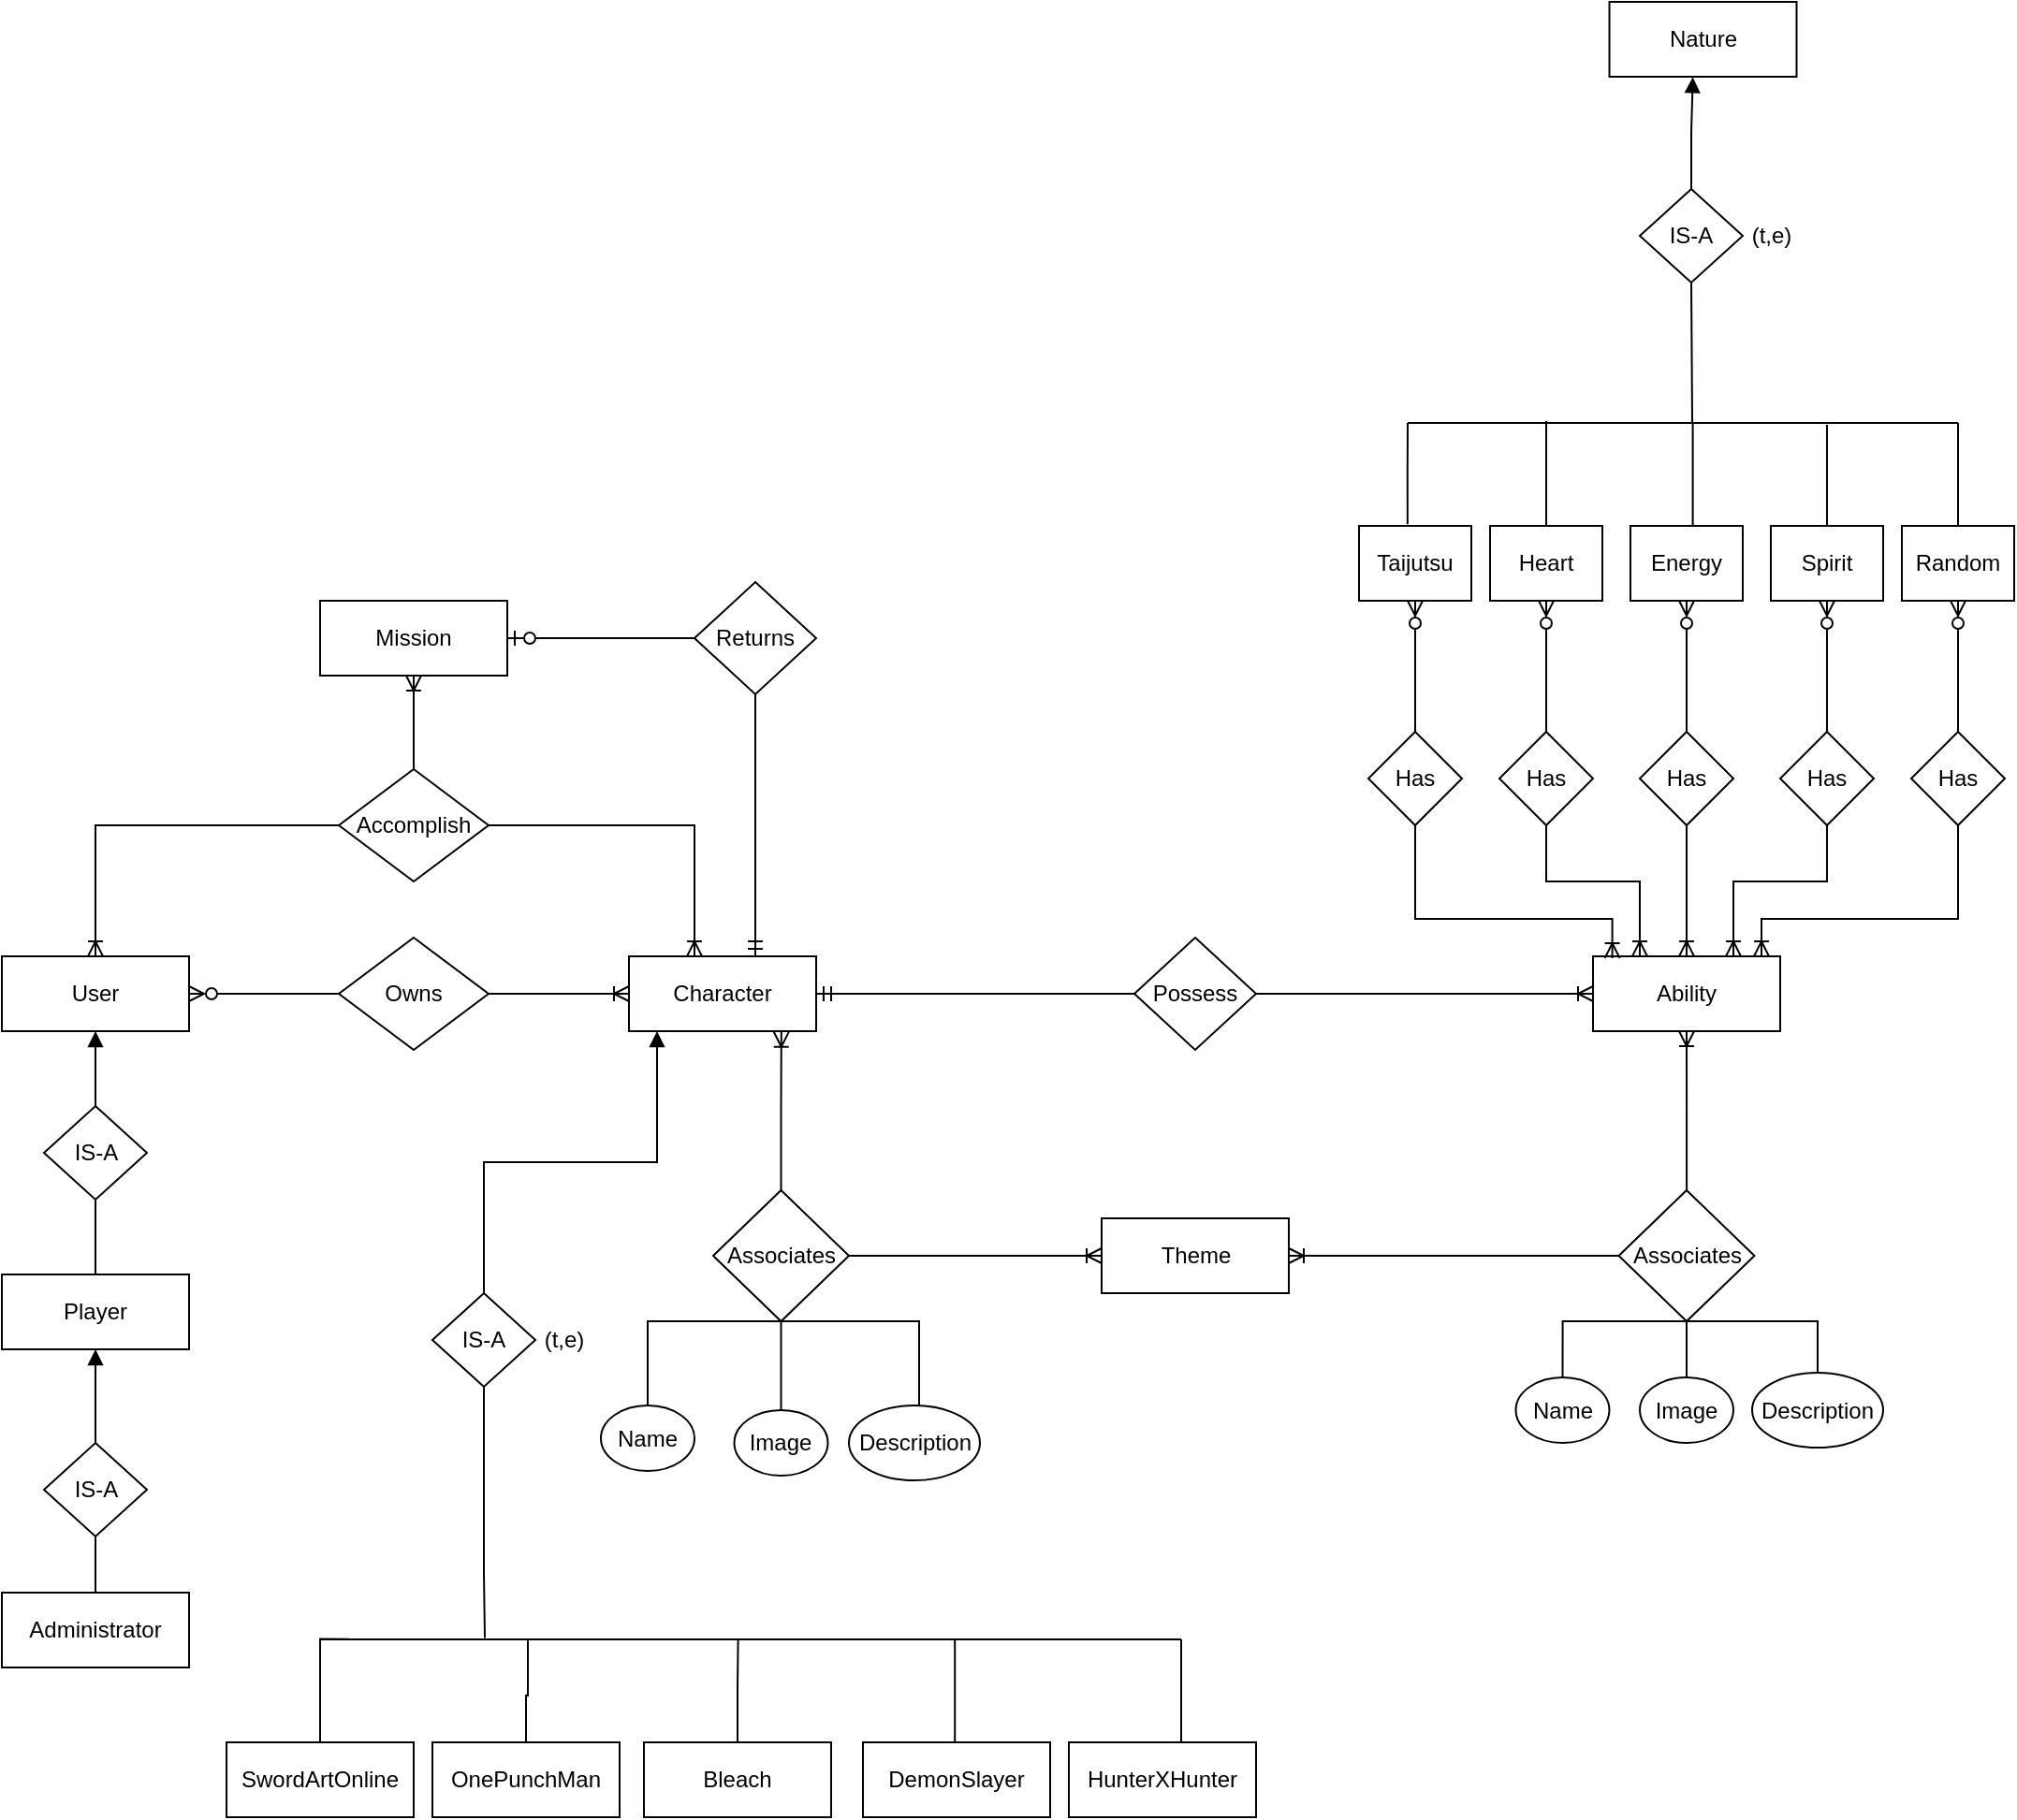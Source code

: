 <mxfile version="18.0.2" type="device"><diagram id="R2lEEEUBdFMjLlhIrx00" name="Page-1"><mxGraphModel dx="1730" dy="2052" grid="1" gridSize="10" guides="1" tooltips="1" connect="1" arrows="1" fold="1" page="1" pageScale="1" pageWidth="850" pageHeight="1100" math="0" shadow="0" extFonts="Permanent Marker^https://fonts.googleapis.com/css?family=Permanent+Marker"><root><mxCell id="0"/><mxCell id="1" parent="0"/><mxCell id="jl716KRiWDdG-SKjD-RN-21" style="edgeStyle=orthogonalEdgeStyle;rounded=0;orthogonalLoop=1;jettySize=auto;html=1;entryX=0;entryY=0.5;entryDx=0;entryDy=0;startArrow=ERzeroToOne;startFill=0;endArrow=none;endFill=0;" edge="1" parent="1" source="jl716KRiWDdG-SKjD-RN-1" target="jl716KRiWDdG-SKjD-RN-18"><mxGeometry relative="1" as="geometry"/></mxCell><mxCell id="jl716KRiWDdG-SKjD-RN-1" value="Mission" style="whiteSpace=wrap;html=1;align=center;" vertex="1" parent="1"><mxGeometry x="260" y="50" width="100" height="40" as="geometry"/></mxCell><mxCell id="jl716KRiWDdG-SKjD-RN-16" style="edgeStyle=orthogonalEdgeStyle;rounded=0;orthogonalLoop=1;jettySize=auto;html=1;entryX=0;entryY=0.5;entryDx=0;entryDy=0;endArrow=none;endFill=0;startArrow=ERoneToMany;startFill=0;" edge="1" parent="1" source="jl716KRiWDdG-SKjD-RN-2" target="jl716KRiWDdG-SKjD-RN-7"><mxGeometry relative="1" as="geometry"><Array as="points"><mxPoint x="140" y="170"/></Array></mxGeometry></mxCell><mxCell id="jl716KRiWDdG-SKjD-RN-2" value="User" style="whiteSpace=wrap;html=1;align=center;" vertex="1" parent="1"><mxGeometry x="90" y="240" width="100" height="40" as="geometry"/></mxCell><mxCell id="jl716KRiWDdG-SKjD-RN-17" style="edgeStyle=orthogonalEdgeStyle;rounded=0;orthogonalLoop=1;jettySize=auto;html=1;entryX=1;entryY=0.5;entryDx=0;entryDy=0;startArrow=ERoneToMany;startFill=0;endArrow=none;endFill=0;" edge="1" parent="1" source="jl716KRiWDdG-SKjD-RN-3" target="jl716KRiWDdG-SKjD-RN-7"><mxGeometry relative="1" as="geometry"><Array as="points"><mxPoint x="460" y="170"/></Array></mxGeometry></mxCell><mxCell id="jl716KRiWDdG-SKjD-RN-20" style="edgeStyle=orthogonalEdgeStyle;rounded=0;orthogonalLoop=1;jettySize=auto;html=1;entryX=0.5;entryY=1;entryDx=0;entryDy=0;startArrow=ERmandOne;startFill=0;endArrow=none;endFill=0;" edge="1" parent="1" source="jl716KRiWDdG-SKjD-RN-3" target="jl716KRiWDdG-SKjD-RN-18"><mxGeometry relative="1" as="geometry"><Array as="points"><mxPoint x="493" y="170"/></Array></mxGeometry></mxCell><mxCell id="jl716KRiWDdG-SKjD-RN-3" value="Character" style="whiteSpace=wrap;html=1;align=center;" vertex="1" parent="1"><mxGeometry x="425" y="240" width="100" height="40" as="geometry"/></mxCell><mxCell id="jl716KRiWDdG-SKjD-RN-27" style="edgeStyle=orthogonalEdgeStyle;rounded=0;orthogonalLoop=1;jettySize=auto;html=1;entryX=0.5;entryY=1;entryDx=0;entryDy=0;startArrow=none;startFill=0;endArrow=none;endFill=0;" edge="1" parent="1" source="jl716KRiWDdG-SKjD-RN-4" target="jl716KRiWDdG-SKjD-RN-22"><mxGeometry relative="1" as="geometry"/></mxCell><mxCell id="jl716KRiWDdG-SKjD-RN-4" value="Player" style="whiteSpace=wrap;html=1;align=center;" vertex="1" parent="1"><mxGeometry x="90" y="410" width="100" height="40" as="geometry"/></mxCell><mxCell id="jl716KRiWDdG-SKjD-RN-24" style="edgeStyle=orthogonalEdgeStyle;rounded=0;orthogonalLoop=1;jettySize=auto;html=1;entryX=0.5;entryY=1;entryDx=0;entryDy=0;startArrow=none;startFill=0;endArrow=block;endFill=1;exitX=0.5;exitY=0;exitDx=0;exitDy=0;" edge="1" parent="1" source="jl716KRiWDdG-SKjD-RN-25" target="jl716KRiWDdG-SKjD-RN-4"><mxGeometry relative="1" as="geometry"/></mxCell><mxCell id="jl716KRiWDdG-SKjD-RN-26" style="edgeStyle=orthogonalEdgeStyle;rounded=0;orthogonalLoop=1;jettySize=auto;html=1;startArrow=none;startFill=0;endArrow=none;endFill=0;" edge="1" parent="1" source="jl716KRiWDdG-SKjD-RN-5" target="jl716KRiWDdG-SKjD-RN-25"><mxGeometry relative="1" as="geometry"/></mxCell><mxCell id="jl716KRiWDdG-SKjD-RN-5" value="Administrator" style="whiteSpace=wrap;html=1;align=center;" vertex="1" parent="1"><mxGeometry x="90" y="580" width="100" height="40" as="geometry"/></mxCell><mxCell id="jl716KRiWDdG-SKjD-RN-15" style="edgeStyle=orthogonalEdgeStyle;rounded=0;orthogonalLoop=1;jettySize=auto;html=1;entryX=0.5;entryY=1;entryDx=0;entryDy=0;endArrow=ERoneToMany;endFill=0;" edge="1" parent="1" source="jl716KRiWDdG-SKjD-RN-7" target="jl716KRiWDdG-SKjD-RN-1"><mxGeometry relative="1" as="geometry"/></mxCell><mxCell id="jl716KRiWDdG-SKjD-RN-7" value="Accomplish" style="shape=rhombus;perimeter=rhombusPerimeter;whiteSpace=wrap;html=1;align=center;" vertex="1" parent="1"><mxGeometry x="270" y="140" width="80" height="60" as="geometry"/></mxCell><mxCell id="jl716KRiWDdG-SKjD-RN-18" value="Returns" style="shape=rhombus;perimeter=rhombusPerimeter;whiteSpace=wrap;html=1;align=center;" vertex="1" parent="1"><mxGeometry x="460" y="40" width="65" height="60" as="geometry"/></mxCell><mxCell id="jl716KRiWDdG-SKjD-RN-23" style="edgeStyle=orthogonalEdgeStyle;rounded=0;orthogonalLoop=1;jettySize=auto;html=1;entryX=0.5;entryY=1;entryDx=0;entryDy=0;startArrow=none;startFill=0;endArrow=block;endFill=1;" edge="1" parent="1" source="jl716KRiWDdG-SKjD-RN-22" target="jl716KRiWDdG-SKjD-RN-2"><mxGeometry relative="1" as="geometry"/></mxCell><mxCell id="jl716KRiWDdG-SKjD-RN-22" value="IS-A" style="shape=rhombus;perimeter=rhombusPerimeter;whiteSpace=wrap;html=1;align=center;" vertex="1" parent="1"><mxGeometry x="112.5" y="320" width="55" height="50" as="geometry"/></mxCell><mxCell id="jl716KRiWDdG-SKjD-RN-25" value="IS-A" style="shape=rhombus;perimeter=rhombusPerimeter;whiteSpace=wrap;html=1;align=center;" vertex="1" parent="1"><mxGeometry x="112.5" y="500" width="55" height="50" as="geometry"/></mxCell><mxCell id="jl716KRiWDdG-SKjD-RN-29" style="edgeStyle=orthogonalEdgeStyle;rounded=0;orthogonalLoop=1;jettySize=auto;html=1;startArrow=none;startFill=0;endArrow=block;endFill=1;" edge="1" parent="1" source="jl716KRiWDdG-SKjD-RN-28" target="jl716KRiWDdG-SKjD-RN-3"><mxGeometry relative="1" as="geometry"><mxPoint x="390" y="300" as="targetPoint"/><Array as="points"><mxPoint x="347" y="350"/><mxPoint x="440" y="350"/></Array></mxGeometry></mxCell><mxCell id="jl716KRiWDdG-SKjD-RN-55" style="edgeStyle=orthogonalEdgeStyle;rounded=0;orthogonalLoop=1;jettySize=auto;html=1;startArrow=none;startFill=0;endArrow=none;endFill=0;entryX=0.378;entryY=0.416;entryDx=0;entryDy=0;entryPerimeter=0;" edge="1" parent="1" source="jl716KRiWDdG-SKjD-RN-28"><mxGeometry relative="1" as="geometry"><mxPoint x="348.88" y="604.16" as="targetPoint"/><Array as="points"><mxPoint x="348" y="570"/><mxPoint x="348" y="570"/><mxPoint x="348" y="604"/></Array></mxGeometry></mxCell><mxCell id="jl716KRiWDdG-SKjD-RN-28" value="IS-A" style="shape=rhombus;perimeter=rhombusPerimeter;whiteSpace=wrap;html=1;align=center;" vertex="1" parent="1"><mxGeometry x="320" y="420" width="55" height="50" as="geometry"/></mxCell><mxCell id="jl716KRiWDdG-SKjD-RN-37" style="edgeStyle=orthogonalEdgeStyle;rounded=0;orthogonalLoop=1;jettySize=auto;html=1;entryX=0.034;entryY=0.482;entryDx=0;entryDy=0;entryPerimeter=0;startArrow=none;startFill=0;endArrow=none;endFill=0;" edge="1" parent="1" source="jl716KRiWDdG-SKjD-RN-30" target="jl716KRiWDdG-SKjD-RN-36"><mxGeometry relative="1" as="geometry"><Array as="points"><mxPoint x="260" y="605"/></Array></mxGeometry></mxCell><mxCell id="jl716KRiWDdG-SKjD-RN-30" value="SwordArtOnline" style="whiteSpace=wrap;html=1;align=center;" vertex="1" parent="1"><mxGeometry x="210" y="660" width="100" height="40" as="geometry"/></mxCell><mxCell id="jl716KRiWDdG-SKjD-RN-38" style="edgeStyle=orthogonalEdgeStyle;rounded=0;orthogonalLoop=1;jettySize=auto;html=1;entryX=0.256;entryY=0.562;entryDx=0;entryDy=0;entryPerimeter=0;startArrow=none;startFill=0;endArrow=none;endFill=0;" edge="1" parent="1" source="jl716KRiWDdG-SKjD-RN-31"><mxGeometry relative="1" as="geometry"><mxPoint x="370.56" y="605.62" as="targetPoint"/><Array as="points"><mxPoint x="370" y="635"/><mxPoint x="371" y="635"/><mxPoint x="371" y="606"/></Array></mxGeometry></mxCell><mxCell id="jl716KRiWDdG-SKjD-RN-31" value="OnePunchMan" style="whiteSpace=wrap;html=1;align=center;" vertex="1" parent="1"><mxGeometry x="320" y="660" width="100" height="40" as="geometry"/></mxCell><mxCell id="jl716KRiWDdG-SKjD-RN-39" style="edgeStyle=orthogonalEdgeStyle;rounded=0;orthogonalLoop=1;jettySize=auto;html=1;entryX=0.53;entryY=0.482;entryDx=0;entryDy=0;entryPerimeter=0;startArrow=none;startFill=0;endArrow=none;endFill=0;" edge="1" parent="1" source="jl716KRiWDdG-SKjD-RN-32"><mxGeometry relative="1" as="geometry"><mxPoint x="483.3" y="604.82" as="targetPoint"/><Array as="points"><mxPoint x="483" y="630"/><mxPoint x="483" y="630"/></Array></mxGeometry></mxCell><mxCell id="jl716KRiWDdG-SKjD-RN-32" value="Bleach" style="whiteSpace=wrap;html=1;align=center;" vertex="1" parent="1"><mxGeometry x="433" y="660" width="100" height="40" as="geometry"/></mxCell><mxCell id="jl716KRiWDdG-SKjD-RN-42" style="edgeStyle=orthogonalEdgeStyle;rounded=0;orthogonalLoop=1;jettySize=auto;html=1;entryX=0.763;entryY=0.482;entryDx=0;entryDy=0;entryPerimeter=0;startArrow=none;startFill=0;endArrow=none;endFill=0;" edge="1" parent="1" source="jl716KRiWDdG-SKjD-RN-33"><mxGeometry relative="1" as="geometry"><mxPoint x="599.13" y="604.82" as="targetPoint"/><Array as="points"><mxPoint x="600" y="605"/></Array></mxGeometry></mxCell><mxCell id="jl716KRiWDdG-SKjD-RN-33" value="DemonSlayer" style="whiteSpace=wrap;html=1;align=center;" vertex="1" parent="1"><mxGeometry x="550" y="660" width="100" height="40" as="geometry"/></mxCell><mxCell id="jl716KRiWDdG-SKjD-RN-43" style="edgeStyle=orthogonalEdgeStyle;rounded=0;orthogonalLoop=1;jettySize=auto;html=1;startArrow=none;startFill=0;endArrow=none;endFill=0;" edge="1" parent="1" source="jl716KRiWDdG-SKjD-RN-35"><mxGeometry relative="1" as="geometry"><mxPoint x="720" y="605" as="targetPoint"/><Array as="points"><mxPoint x="720" y="620"/><mxPoint x="720" y="620"/></Array></mxGeometry></mxCell><mxCell id="jl716KRiWDdG-SKjD-RN-35" value="HunterXHunter" style="whiteSpace=wrap;html=1;align=center;" vertex="1" parent="1"><mxGeometry x="660" y="660" width="100" height="40" as="geometry"/></mxCell><mxCell id="jl716KRiWDdG-SKjD-RN-36" value="" style="line;strokeWidth=1;rotatable=0;dashed=0;labelPosition=right;align=left;verticalAlign=middle;spacingTop=0;spacingLeft=6;points=[];portConstraint=eastwest;" vertex="1" parent="1"><mxGeometry x="260" y="600" width="460" height="10" as="geometry"/></mxCell><mxCell id="jl716KRiWDdG-SKjD-RN-56" value="Ability" style="whiteSpace=wrap;html=1;align=center;" vertex="1" parent="1"><mxGeometry x="940" y="240" width="100" height="40" as="geometry"/></mxCell><mxCell id="jl716KRiWDdG-SKjD-RN-57" value="Theme" style="whiteSpace=wrap;html=1;align=center;" vertex="1" parent="1"><mxGeometry x="677.5" y="380" width="100" height="40" as="geometry"/></mxCell><mxCell id="jl716KRiWDdG-SKjD-RN-59" style="edgeStyle=orthogonalEdgeStyle;rounded=0;orthogonalLoop=1;jettySize=auto;html=1;entryX=0;entryY=0.5;entryDx=0;entryDy=0;startArrow=none;startFill=0;endArrow=ERoneToMany;endFill=0;" edge="1" parent="1" source="jl716KRiWDdG-SKjD-RN-58" target="jl716KRiWDdG-SKjD-RN-56"><mxGeometry relative="1" as="geometry"/></mxCell><mxCell id="jl716KRiWDdG-SKjD-RN-60" style="edgeStyle=orthogonalEdgeStyle;rounded=0;orthogonalLoop=1;jettySize=auto;html=1;entryX=1;entryY=0.5;entryDx=0;entryDy=0;startArrow=none;startFill=0;endArrow=ERmandOne;endFill=0;" edge="1" parent="1" source="jl716KRiWDdG-SKjD-RN-58" target="jl716KRiWDdG-SKjD-RN-3"><mxGeometry relative="1" as="geometry"/></mxCell><mxCell id="jl716KRiWDdG-SKjD-RN-58" value="Possess" style="shape=rhombus;perimeter=rhombusPerimeter;whiteSpace=wrap;html=1;align=center;" vertex="1" parent="1"><mxGeometry x="695" y="230" width="65" height="60" as="geometry"/></mxCell><mxCell id="jl716KRiWDdG-SKjD-RN-65" style="edgeStyle=orthogonalEdgeStyle;rounded=0;orthogonalLoop=1;jettySize=auto;html=1;entryX=0.5;entryY=1;entryDx=0;entryDy=0;startArrow=none;startFill=0;endArrow=ERoneToMany;endFill=0;" edge="1" parent="1" source="jl716KRiWDdG-SKjD-RN-61" target="jl716KRiWDdG-SKjD-RN-56"><mxGeometry relative="1" as="geometry"/></mxCell><mxCell id="jl716KRiWDdG-SKjD-RN-66" style="edgeStyle=orthogonalEdgeStyle;rounded=0;orthogonalLoop=1;jettySize=auto;html=1;entryX=1;entryY=0.5;entryDx=0;entryDy=0;startArrow=none;startFill=0;endArrow=ERoneToMany;endFill=0;" edge="1" parent="1" source="jl716KRiWDdG-SKjD-RN-61" target="jl716KRiWDdG-SKjD-RN-57"><mxGeometry relative="1" as="geometry"/></mxCell><mxCell id="jl716KRiWDdG-SKjD-RN-61" value="Associates" style="shape=rhombus;perimeter=rhombusPerimeter;whiteSpace=wrap;html=1;align=center;" vertex="1" parent="1"><mxGeometry x="953.75" y="365" width="72.5" height="70" as="geometry"/></mxCell><mxCell id="jl716KRiWDdG-SKjD-RN-69" style="edgeStyle=orthogonalEdgeStyle;rounded=0;orthogonalLoop=1;jettySize=auto;html=1;entryX=0.814;entryY=1.01;entryDx=0;entryDy=0;entryPerimeter=0;startArrow=none;startFill=0;endArrow=ERoneToMany;endFill=0;" edge="1" parent="1" source="jl716KRiWDdG-SKjD-RN-62" target="jl716KRiWDdG-SKjD-RN-3"><mxGeometry relative="1" as="geometry"/></mxCell><mxCell id="jl716KRiWDdG-SKjD-RN-71" style="edgeStyle=orthogonalEdgeStyle;rounded=0;orthogonalLoop=1;jettySize=auto;html=1;entryX=0;entryY=0.5;entryDx=0;entryDy=0;startArrow=none;startFill=0;endArrow=ERoneToMany;endFill=0;" edge="1" parent="1" source="jl716KRiWDdG-SKjD-RN-62" target="jl716KRiWDdG-SKjD-RN-57"><mxGeometry relative="1" as="geometry"/></mxCell><mxCell id="jl716KRiWDdG-SKjD-RN-62" value="Associates" style="shape=rhombus;perimeter=rhombusPerimeter;whiteSpace=wrap;html=1;align=center;" vertex="1" parent="1"><mxGeometry x="470" y="365" width="72.5" height="70" as="geometry"/></mxCell><mxCell id="jl716KRiWDdG-SKjD-RN-83" style="edgeStyle=orthogonalEdgeStyle;rounded=0;orthogonalLoop=1;jettySize=auto;html=1;entryX=0.5;entryY=1;entryDx=0;entryDy=0;startArrow=none;startFill=0;endArrow=none;endFill=0;" edge="1" parent="1" source="jl716KRiWDdG-SKjD-RN-72" target="jl716KRiWDdG-SKjD-RN-61"><mxGeometry relative="1" as="geometry"><Array as="points"><mxPoint x="924" y="435"/></Array></mxGeometry></mxCell><mxCell id="jl716KRiWDdG-SKjD-RN-72" value="Name" style="ellipse;whiteSpace=wrap;html=1;align=center;" vertex="1" parent="1"><mxGeometry x="898.75" y="465" width="50" height="35" as="geometry"/></mxCell><mxCell id="jl716KRiWDdG-SKjD-RN-84" style="edgeStyle=orthogonalEdgeStyle;rounded=0;orthogonalLoop=1;jettySize=auto;html=1;startArrow=none;startFill=0;endArrow=none;endFill=0;entryX=0.5;entryY=1;entryDx=0;entryDy=0;" edge="1" parent="1" source="jl716KRiWDdG-SKjD-RN-73" target="jl716KRiWDdG-SKjD-RN-61"><mxGeometry relative="1" as="geometry"><mxPoint x="1050" y="380" as="targetPoint"/></mxGeometry></mxCell><mxCell id="jl716KRiWDdG-SKjD-RN-73" value="Image" style="ellipse;whiteSpace=wrap;html=1;align=center;" vertex="1" parent="1"><mxGeometry x="965" y="465" width="50" height="35" as="geometry"/></mxCell><mxCell id="jl716KRiWDdG-SKjD-RN-85" style="edgeStyle=orthogonalEdgeStyle;rounded=0;orthogonalLoop=1;jettySize=auto;html=1;startArrow=none;startFill=0;endArrow=none;endFill=0;entryX=0.5;entryY=1;entryDx=0;entryDy=0;" edge="1" parent="1" source="jl716KRiWDdG-SKjD-RN-74" target="jl716KRiWDdG-SKjD-RN-61"><mxGeometry relative="1" as="geometry"><mxPoint x="1020" y="450" as="targetPoint"/><Array as="points"><mxPoint x="1060" y="435"/></Array></mxGeometry></mxCell><mxCell id="jl716KRiWDdG-SKjD-RN-74" value="Description" style="ellipse;whiteSpace=wrap;html=1;align=center;" vertex="1" parent="1"><mxGeometry x="1025" y="462.5" width="70" height="40" as="geometry"/></mxCell><mxCell id="jl716KRiWDdG-SKjD-RN-78" style="edgeStyle=orthogonalEdgeStyle;rounded=0;orthogonalLoop=1;jettySize=auto;html=1;entryX=0.5;entryY=1;entryDx=0;entryDy=0;startArrow=none;startFill=0;endArrow=none;endFill=0;" edge="1" parent="1" source="jl716KRiWDdG-SKjD-RN-75" target="jl716KRiWDdG-SKjD-RN-62"><mxGeometry relative="1" as="geometry"><Array as="points"><mxPoint x="435" y="435"/></Array></mxGeometry></mxCell><mxCell id="jl716KRiWDdG-SKjD-RN-75" value="Name" style="ellipse;whiteSpace=wrap;html=1;align=center;" vertex="1" parent="1"><mxGeometry x="410" y="480" width="50" height="35" as="geometry"/></mxCell><mxCell id="jl716KRiWDdG-SKjD-RN-80" style="edgeStyle=orthogonalEdgeStyle;rounded=0;orthogonalLoop=1;jettySize=auto;html=1;entryX=0.5;entryY=1;entryDx=0;entryDy=0;startArrow=none;startFill=0;endArrow=none;endFill=0;" edge="1" parent="1" source="jl716KRiWDdG-SKjD-RN-76" target="jl716KRiWDdG-SKjD-RN-62"><mxGeometry relative="1" as="geometry"/></mxCell><mxCell id="jl716KRiWDdG-SKjD-RN-76" value="Image" style="ellipse;whiteSpace=wrap;html=1;align=center;" vertex="1" parent="1"><mxGeometry x="481.25" y="482.5" width="50" height="35" as="geometry"/></mxCell><mxCell id="jl716KRiWDdG-SKjD-RN-81" style="edgeStyle=orthogonalEdgeStyle;rounded=0;orthogonalLoop=1;jettySize=auto;html=1;entryX=0.5;entryY=1;entryDx=0;entryDy=0;startArrow=none;startFill=0;endArrow=none;endFill=0;exitX=0.5;exitY=0;exitDx=0;exitDy=0;" edge="1" parent="1" source="jl716KRiWDdG-SKjD-RN-77" target="jl716KRiWDdG-SKjD-RN-62"><mxGeometry relative="1" as="geometry"><Array as="points"><mxPoint x="580" y="480"/><mxPoint x="580" y="435"/></Array></mxGeometry></mxCell><mxCell id="jl716KRiWDdG-SKjD-RN-77" value="Description" style="ellipse;whiteSpace=wrap;html=1;align=center;" vertex="1" parent="1"><mxGeometry x="542.5" y="480" width="70" height="40" as="geometry"/></mxCell><mxCell id="jl716KRiWDdG-SKjD-RN-102" style="edgeStyle=orthogonalEdgeStyle;rounded=0;orthogonalLoop=1;jettySize=auto;html=1;entryX=0.5;entryY=0;entryDx=0;entryDy=0;startArrow=none;startFill=0;endArrow=ERoneToMany;endFill=0;" edge="1" parent="1" source="jl716KRiWDdG-SKjD-RN-88" target="jl716KRiWDdG-SKjD-RN-56"><mxGeometry relative="1" as="geometry"/></mxCell><mxCell id="jl716KRiWDdG-SKjD-RN-116" style="edgeStyle=orthogonalEdgeStyle;rounded=0;orthogonalLoop=1;jettySize=auto;html=1;startArrow=none;startFill=0;endArrow=ERzeroToMany;endFill=0;" edge="1" parent="1" source="jl716KRiWDdG-SKjD-RN-88"><mxGeometry relative="1" as="geometry"><mxPoint x="990" y="50" as="targetPoint"/></mxGeometry></mxCell><mxCell id="jl716KRiWDdG-SKjD-RN-88" value="Has" style="shape=rhombus;perimeter=rhombusPerimeter;whiteSpace=wrap;html=1;align=center;" vertex="1" parent="1"><mxGeometry x="965" y="120" width="50" height="50" as="geometry"/></mxCell><mxCell id="jl716KRiWDdG-SKjD-RN-103" style="edgeStyle=orthogonalEdgeStyle;rounded=0;orthogonalLoop=1;jettySize=auto;html=1;entryX=0.75;entryY=0;entryDx=0;entryDy=0;startArrow=none;startFill=0;endArrow=ERoneToMany;endFill=0;exitX=0.5;exitY=1;exitDx=0;exitDy=0;" edge="1" parent="1" source="jl716KRiWDdG-SKjD-RN-89" target="jl716KRiWDdG-SKjD-RN-56"><mxGeometry relative="1" as="geometry"><Array as="points"><mxPoint x="1065" y="200"/><mxPoint x="1015" y="200"/></Array></mxGeometry></mxCell><mxCell id="jl716KRiWDdG-SKjD-RN-117" style="edgeStyle=orthogonalEdgeStyle;rounded=0;orthogonalLoop=1;jettySize=auto;html=1;entryX=0.5;entryY=1;entryDx=0;entryDy=0;startArrow=none;startFill=0;endArrow=ERzeroToMany;endFill=0;" edge="1" parent="1" source="jl716KRiWDdG-SKjD-RN-89" target="jl716KRiWDdG-SKjD-RN-110"><mxGeometry relative="1" as="geometry"/></mxCell><mxCell id="jl716KRiWDdG-SKjD-RN-89" value="Has" style="shape=rhombus;perimeter=rhombusPerimeter;whiteSpace=wrap;html=1;align=center;" vertex="1" parent="1"><mxGeometry x="1040" y="120" width="50" height="50" as="geometry"/></mxCell><mxCell id="jl716KRiWDdG-SKjD-RN-104" style="edgeStyle=orthogonalEdgeStyle;rounded=0;orthogonalLoop=1;jettySize=auto;html=1;entryX=0.9;entryY=0;entryDx=0;entryDy=0;startArrow=none;startFill=0;endArrow=ERoneToMany;endFill=0;entryPerimeter=0;exitX=0.5;exitY=1;exitDx=0;exitDy=0;" edge="1" parent="1" source="jl716KRiWDdG-SKjD-RN-90" target="jl716KRiWDdG-SKjD-RN-56"><mxGeometry relative="1" as="geometry"><Array as="points"><mxPoint x="1135" y="220"/><mxPoint x="1030" y="220"/></Array></mxGeometry></mxCell><mxCell id="jl716KRiWDdG-SKjD-RN-118" style="edgeStyle=orthogonalEdgeStyle;rounded=0;orthogonalLoop=1;jettySize=auto;html=1;entryX=0.5;entryY=1;entryDx=0;entryDy=0;startArrow=none;startFill=0;endArrow=ERzeroToMany;endFill=0;" edge="1" parent="1" source="jl716KRiWDdG-SKjD-RN-90" target="jl716KRiWDdG-SKjD-RN-111"><mxGeometry relative="1" as="geometry"/></mxCell><mxCell id="jl716KRiWDdG-SKjD-RN-90" value="Has" style="shape=rhombus;perimeter=rhombusPerimeter;whiteSpace=wrap;html=1;align=center;" vertex="1" parent="1"><mxGeometry x="1110" y="120" width="50" height="50" as="geometry"/></mxCell><mxCell id="jl716KRiWDdG-SKjD-RN-105" style="edgeStyle=orthogonalEdgeStyle;rounded=0;orthogonalLoop=1;jettySize=auto;html=1;entryX=0.25;entryY=0;entryDx=0;entryDy=0;startArrow=none;startFill=0;endArrow=ERoneToMany;endFill=0;" edge="1" parent="1" source="jl716KRiWDdG-SKjD-RN-91" target="jl716KRiWDdG-SKjD-RN-56"><mxGeometry relative="1" as="geometry"><Array as="points"><mxPoint x="915" y="200"/><mxPoint x="965" y="200"/></Array></mxGeometry></mxCell><mxCell id="jl716KRiWDdG-SKjD-RN-113" style="edgeStyle=orthogonalEdgeStyle;rounded=0;orthogonalLoop=1;jettySize=auto;html=1;startArrow=none;startFill=0;endArrow=ERzeroToMany;endFill=0;" edge="1" parent="1" source="jl716KRiWDdG-SKjD-RN-91"><mxGeometry relative="1" as="geometry"><mxPoint x="915" y="50" as="targetPoint"/></mxGeometry></mxCell><mxCell id="jl716KRiWDdG-SKjD-RN-91" value="Has" style="shape=rhombus;perimeter=rhombusPerimeter;whiteSpace=wrap;html=1;align=center;" vertex="1" parent="1"><mxGeometry x="890" y="120" width="50" height="50" as="geometry"/></mxCell><mxCell id="jl716KRiWDdG-SKjD-RN-106" style="edgeStyle=orthogonalEdgeStyle;rounded=0;orthogonalLoop=1;jettySize=auto;html=1;entryX=0.103;entryY=0.025;entryDx=0;entryDy=0;entryPerimeter=0;startArrow=none;startFill=0;endArrow=ERoneToMany;endFill=0;" edge="1" parent="1" source="jl716KRiWDdG-SKjD-RN-92" target="jl716KRiWDdG-SKjD-RN-56"><mxGeometry relative="1" as="geometry"><Array as="points"><mxPoint x="845" y="220"/><mxPoint x="950" y="220"/></Array></mxGeometry></mxCell><mxCell id="jl716KRiWDdG-SKjD-RN-112" style="edgeStyle=orthogonalEdgeStyle;rounded=0;orthogonalLoop=1;jettySize=auto;html=1;startArrow=none;startFill=0;endArrow=ERzeroToMany;endFill=0;" edge="1" parent="1" source="jl716KRiWDdG-SKjD-RN-92"><mxGeometry relative="1" as="geometry"><mxPoint x="845" y="50" as="targetPoint"/></mxGeometry></mxCell><mxCell id="jl716KRiWDdG-SKjD-RN-92" value="Has" style="shape=rhombus;perimeter=rhombusPerimeter;whiteSpace=wrap;html=1;align=center;" vertex="1" parent="1"><mxGeometry x="820" y="120" width="50" height="50" as="geometry"/></mxCell><mxCell id="jl716KRiWDdG-SKjD-RN-107" value="Taijutsu" style="whiteSpace=wrap;html=1;align=center;verticalAlign=middle;" vertex="1" parent="1"><mxGeometry x="815" y="10" width="60" height="40" as="geometry"/></mxCell><mxCell id="jl716KRiWDdG-SKjD-RN-108" value="Heart" style="whiteSpace=wrap;html=1;align=center;verticalAlign=middle;" vertex="1" parent="1"><mxGeometry x="885" y="10" width="60" height="40" as="geometry"/></mxCell><mxCell id="jl716KRiWDdG-SKjD-RN-109" value="Energy" style="whiteSpace=wrap;html=1;align=center;verticalAlign=middle;" vertex="1" parent="1"><mxGeometry x="960" y="10" width="60" height="40" as="geometry"/></mxCell><mxCell id="jl716KRiWDdG-SKjD-RN-110" value="Spirit" style="whiteSpace=wrap;html=1;align=center;verticalAlign=middle;" vertex="1" parent="1"><mxGeometry x="1035" y="10" width="60" height="40" as="geometry"/></mxCell><mxCell id="jl716KRiWDdG-SKjD-RN-111" value="Random" style="whiteSpace=wrap;html=1;align=center;verticalAlign=middle;" vertex="1" parent="1"><mxGeometry x="1105" y="10" width="60" height="40" as="geometry"/></mxCell><mxCell id="jl716KRiWDdG-SKjD-RN-119" value="Nature" style="whiteSpace=wrap;html=1;align=center;" vertex="1" parent="1"><mxGeometry x="948.75" y="-270" width="100" height="40" as="geometry"/></mxCell><mxCell id="jl716KRiWDdG-SKjD-RN-138" style="edgeStyle=orthogonalEdgeStyle;rounded=0;orthogonalLoop=1;jettySize=auto;html=1;startArrow=none;startFill=0;endArrow=none;endFill=0;entryX=0.6;entryY=0.45;entryDx=0;entryDy=0;entryPerimeter=0;exitX=0.5;exitY=1;exitDx=0;exitDy=0;" edge="1" parent="1" source="jl716KRiWDdG-SKjD-RN-120" target="jl716KRiWDdG-SKjD-RN-134"><mxGeometry relative="1" as="geometry"><mxPoint x="978.25" y="-45" as="targetPoint"/><Array as="points"><mxPoint x="993" y="-120"/></Array></mxGeometry></mxCell><mxCell id="jl716KRiWDdG-SKjD-RN-139" style="edgeStyle=orthogonalEdgeStyle;rounded=0;orthogonalLoop=1;jettySize=auto;html=1;entryX=0.446;entryY=1.004;entryDx=0;entryDy=0;startArrow=none;startFill=0;endArrow=block;endFill=1;entryPerimeter=0;" edge="1" parent="1" source="jl716KRiWDdG-SKjD-RN-120" target="jl716KRiWDdG-SKjD-RN-119"><mxGeometry relative="1" as="geometry"/></mxCell><mxCell id="jl716KRiWDdG-SKjD-RN-120" value="IS-A" style="shape=rhombus;perimeter=rhombusPerimeter;whiteSpace=wrap;html=1;align=center;" vertex="1" parent="1"><mxGeometry x="965" y="-170" width="55" height="50" as="geometry"/></mxCell><mxCell id="jl716KRiWDdG-SKjD-RN-125" style="edgeStyle=orthogonalEdgeStyle;rounded=0;orthogonalLoop=1;jettySize=auto;html=1;startArrow=none;startFill=0;endArrow=none;endFill=0;exitX=0.432;exitY=-0.023;exitDx=0;exitDy=0;exitPerimeter=0;" edge="1" parent="1" source="jl716KRiWDdG-SKjD-RN-107"><mxGeometry relative="1" as="geometry"><mxPoint x="770" y="10" as="sourcePoint"/><Array as="points"><mxPoint x="841" y="-20"/><mxPoint x="841" y="-20"/></Array><mxPoint x="841" y="-45" as="targetPoint"/></mxGeometry></mxCell><mxCell id="jl716KRiWDdG-SKjD-RN-126" style="edgeStyle=orthogonalEdgeStyle;rounded=0;orthogonalLoop=1;jettySize=auto;html=1;startArrow=none;startFill=0;endArrow=none;endFill=0;exitX=0.5;exitY=0;exitDx=0;exitDy=0;" edge="1" parent="1" source="jl716KRiWDdG-SKjD-RN-108"><mxGeometry relative="1" as="geometry"><mxPoint x="880" y="10" as="sourcePoint"/><mxPoint x="915" y="-46" as="targetPoint"/><Array as="points"><mxPoint x="915" y="-30"/><mxPoint x="915" y="-30"/></Array></mxGeometry></mxCell><mxCell id="jl716KRiWDdG-SKjD-RN-127" style="edgeStyle=orthogonalEdgeStyle;rounded=0;orthogonalLoop=1;jettySize=auto;html=1;entryX=0.53;entryY=0.482;entryDx=0;entryDy=0;entryPerimeter=0;startArrow=none;startFill=0;endArrow=none;endFill=0;exitX=0.5;exitY=0;exitDx=0;exitDy=0;" edge="1" parent="1" source="jl716KRiWDdG-SKjD-RN-109"><mxGeometry relative="1" as="geometry"><mxPoint x="1010" as="sourcePoint"/><mxPoint x="993.3" y="-45.18" as="targetPoint"/><Array as="points"><mxPoint x="993" y="10"/></Array></mxGeometry></mxCell><mxCell id="jl716KRiWDdG-SKjD-RN-128" style="edgeStyle=orthogonalEdgeStyle;rounded=0;orthogonalLoop=1;jettySize=auto;html=1;startArrow=none;startFill=0;endArrow=none;endFill=0;exitX=0.5;exitY=0;exitDx=0;exitDy=0;" edge="1" parent="1" source="jl716KRiWDdG-SKjD-RN-110"><mxGeometry relative="1" as="geometry"><mxPoint x="1109.13" y="10" as="sourcePoint"/><mxPoint x="1065" y="-44" as="targetPoint"/><Array as="points"><mxPoint x="1065" y="-44"/></Array></mxGeometry></mxCell><mxCell id="jl716KRiWDdG-SKjD-RN-129" style="edgeStyle=orthogonalEdgeStyle;rounded=0;orthogonalLoop=1;jettySize=auto;html=1;startArrow=none;startFill=0;endArrow=none;endFill=0;exitX=0.5;exitY=0;exitDx=0;exitDy=0;" edge="1" parent="1" source="jl716KRiWDdG-SKjD-RN-111"><mxGeometry relative="1" as="geometry"><mxPoint x="1230" y="10" as="sourcePoint"/><mxPoint x="1135" y="-45" as="targetPoint"/><Array as="points"><mxPoint x="1135" y="-45"/></Array></mxGeometry></mxCell><mxCell id="jl716KRiWDdG-SKjD-RN-135" style="edgeStyle=orthogonalEdgeStyle;rounded=0;orthogonalLoop=1;jettySize=auto;html=1;startArrow=none;startFill=0;endArrow=none;endFill=0;" edge="1" parent="1" source="jl716KRiWDdG-SKjD-RN-134"><mxGeometry relative="1" as="geometry"><mxPoint x="1135" y="-45" as="targetPoint"/></mxGeometry></mxCell><mxCell id="jl716KRiWDdG-SKjD-RN-136" style="edgeStyle=orthogonalEdgeStyle;rounded=0;orthogonalLoop=1;jettySize=auto;html=1;startArrow=none;startFill=0;endArrow=none;endFill=0;" edge="1" parent="1" source="jl716KRiWDdG-SKjD-RN-134"><mxGeometry relative="1" as="geometry"><mxPoint x="841" y="-45" as="targetPoint"/></mxGeometry></mxCell><mxCell id="jl716KRiWDdG-SKjD-RN-134" value="" style="line;strokeWidth=1;rotatable=0;dashed=0;labelPosition=right;align=left;verticalAlign=middle;spacingTop=0;spacingLeft=6;points=[];portConstraint=eastwest;" vertex="1" parent="1"><mxGeometry x="957" y="-50" width="60" height="10" as="geometry"/></mxCell><mxCell id="jl716KRiWDdG-SKjD-RN-142" value="(t,e)" style="text;html=1;align=center;verticalAlign=middle;resizable=0;points=[];autosize=1;strokeColor=none;fillColor=none;" vertex="1" parent="1"><mxGeometry x="1015" y="-155" width="40" height="20" as="geometry"/></mxCell><mxCell id="jl716KRiWDdG-SKjD-RN-143" value="(t,e)" style="text;html=1;align=center;verticalAlign=middle;resizable=0;points=[];autosize=1;strokeColor=none;fillColor=none;" vertex="1" parent="1"><mxGeometry x="370" y="435" width="40" height="20" as="geometry"/></mxCell><mxCell id="jl716KRiWDdG-SKjD-RN-145" value="" style="edgeStyle=orthogonalEdgeStyle;rounded=0;orthogonalLoop=1;jettySize=auto;html=1;startArrow=none;startFill=0;endArrow=ERoneToMany;endFill=0;" edge="1" parent="1" source="jl716KRiWDdG-SKjD-RN-144" target="jl716KRiWDdG-SKjD-RN-3"><mxGeometry relative="1" as="geometry"/></mxCell><mxCell id="jl716KRiWDdG-SKjD-RN-146" value="" style="edgeStyle=orthogonalEdgeStyle;rounded=0;orthogonalLoop=1;jettySize=auto;html=1;startArrow=none;startFill=0;endArrow=ERzeroToMany;endFill=0;" edge="1" parent="1" source="jl716KRiWDdG-SKjD-RN-144" target="jl716KRiWDdG-SKjD-RN-2"><mxGeometry relative="1" as="geometry"/></mxCell><mxCell id="jl716KRiWDdG-SKjD-RN-144" value="Owns" style="shape=rhombus;perimeter=rhombusPerimeter;whiteSpace=wrap;html=1;align=center;" vertex="1" parent="1"><mxGeometry x="270" y="230" width="80" height="60" as="geometry"/></mxCell></root></mxGraphModel></diagram></mxfile>
